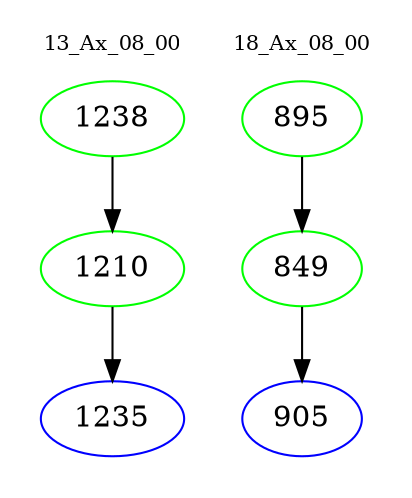 digraph{
subgraph cluster_0 {
color = white
label = "13_Ax_08_00";
fontsize=10;
T0_1238 [label="1238", color="green"]
T0_1238 -> T0_1210 [color="black"]
T0_1210 [label="1210", color="green"]
T0_1210 -> T0_1235 [color="black"]
T0_1235 [label="1235", color="blue"]
}
subgraph cluster_1 {
color = white
label = "18_Ax_08_00";
fontsize=10;
T1_895 [label="895", color="green"]
T1_895 -> T1_849 [color="black"]
T1_849 [label="849", color="green"]
T1_849 -> T1_905 [color="black"]
T1_905 [label="905", color="blue"]
}
}
